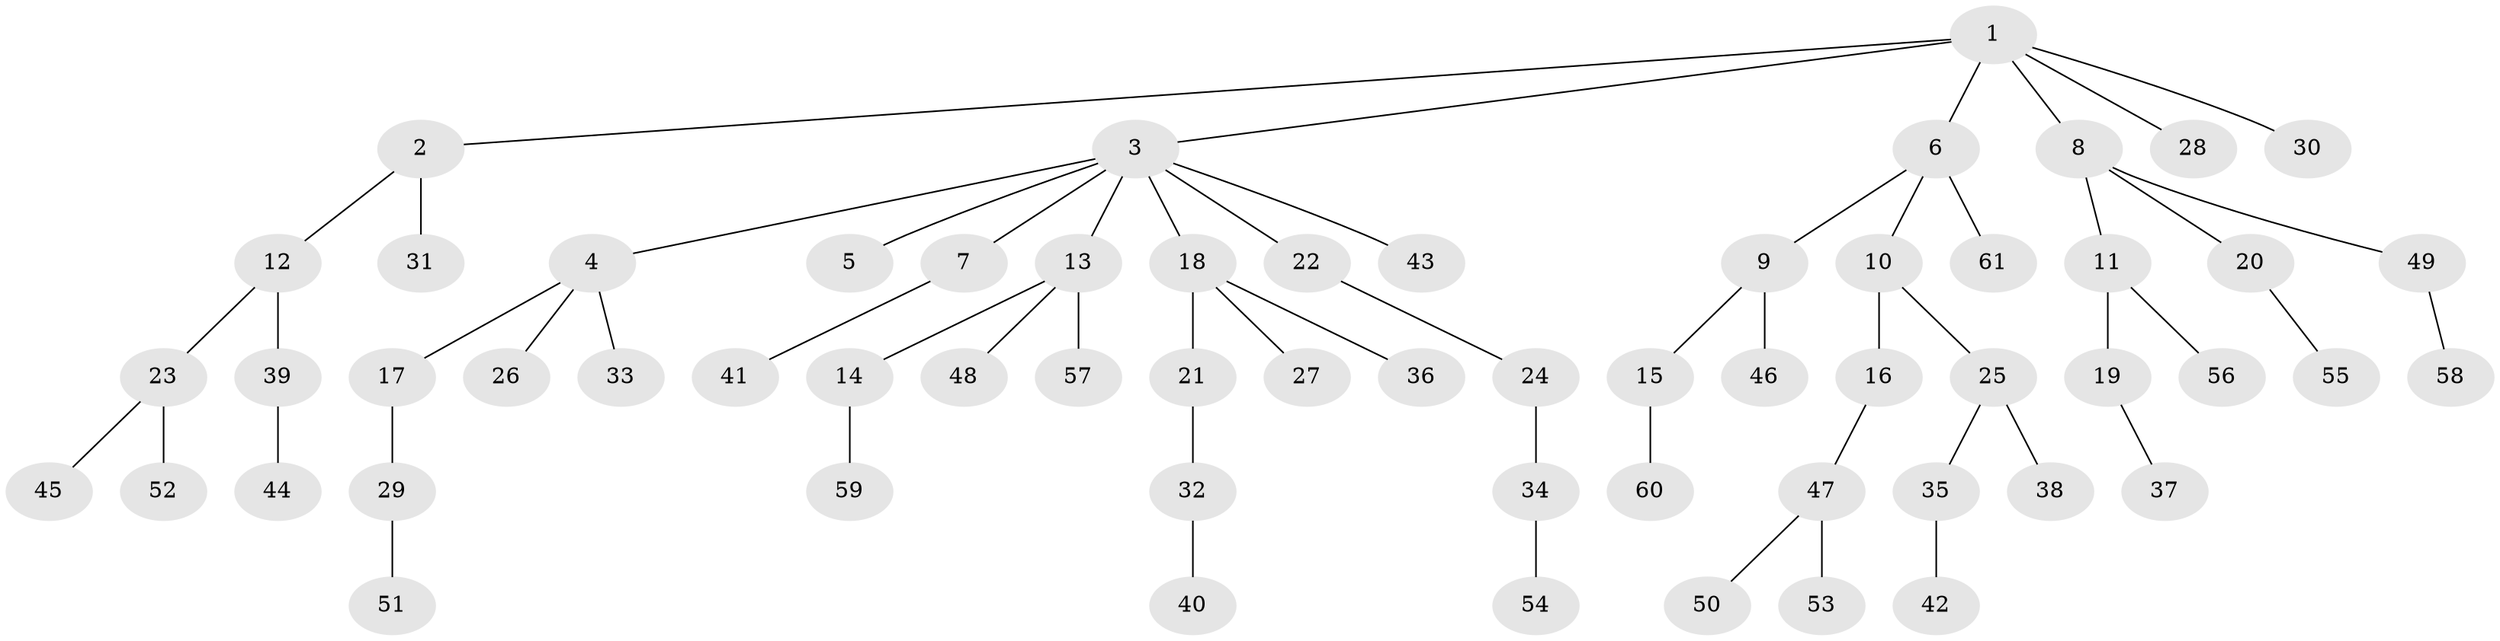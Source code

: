 // Generated by graph-tools (version 1.1) at 2025/52/03/09/25 04:52:25]
// undirected, 61 vertices, 60 edges
graph export_dot {
graph [start="1"]
  node [color=gray90,style=filled];
  1;
  2;
  3;
  4;
  5;
  6;
  7;
  8;
  9;
  10;
  11;
  12;
  13;
  14;
  15;
  16;
  17;
  18;
  19;
  20;
  21;
  22;
  23;
  24;
  25;
  26;
  27;
  28;
  29;
  30;
  31;
  32;
  33;
  34;
  35;
  36;
  37;
  38;
  39;
  40;
  41;
  42;
  43;
  44;
  45;
  46;
  47;
  48;
  49;
  50;
  51;
  52;
  53;
  54;
  55;
  56;
  57;
  58;
  59;
  60;
  61;
  1 -- 2;
  1 -- 3;
  1 -- 6;
  1 -- 8;
  1 -- 28;
  1 -- 30;
  2 -- 12;
  2 -- 31;
  3 -- 4;
  3 -- 5;
  3 -- 7;
  3 -- 13;
  3 -- 18;
  3 -- 22;
  3 -- 43;
  4 -- 17;
  4 -- 26;
  4 -- 33;
  6 -- 9;
  6 -- 10;
  6 -- 61;
  7 -- 41;
  8 -- 11;
  8 -- 20;
  8 -- 49;
  9 -- 15;
  9 -- 46;
  10 -- 16;
  10 -- 25;
  11 -- 19;
  11 -- 56;
  12 -- 23;
  12 -- 39;
  13 -- 14;
  13 -- 48;
  13 -- 57;
  14 -- 59;
  15 -- 60;
  16 -- 47;
  17 -- 29;
  18 -- 21;
  18 -- 27;
  18 -- 36;
  19 -- 37;
  20 -- 55;
  21 -- 32;
  22 -- 24;
  23 -- 45;
  23 -- 52;
  24 -- 34;
  25 -- 35;
  25 -- 38;
  29 -- 51;
  32 -- 40;
  34 -- 54;
  35 -- 42;
  39 -- 44;
  47 -- 50;
  47 -- 53;
  49 -- 58;
}
